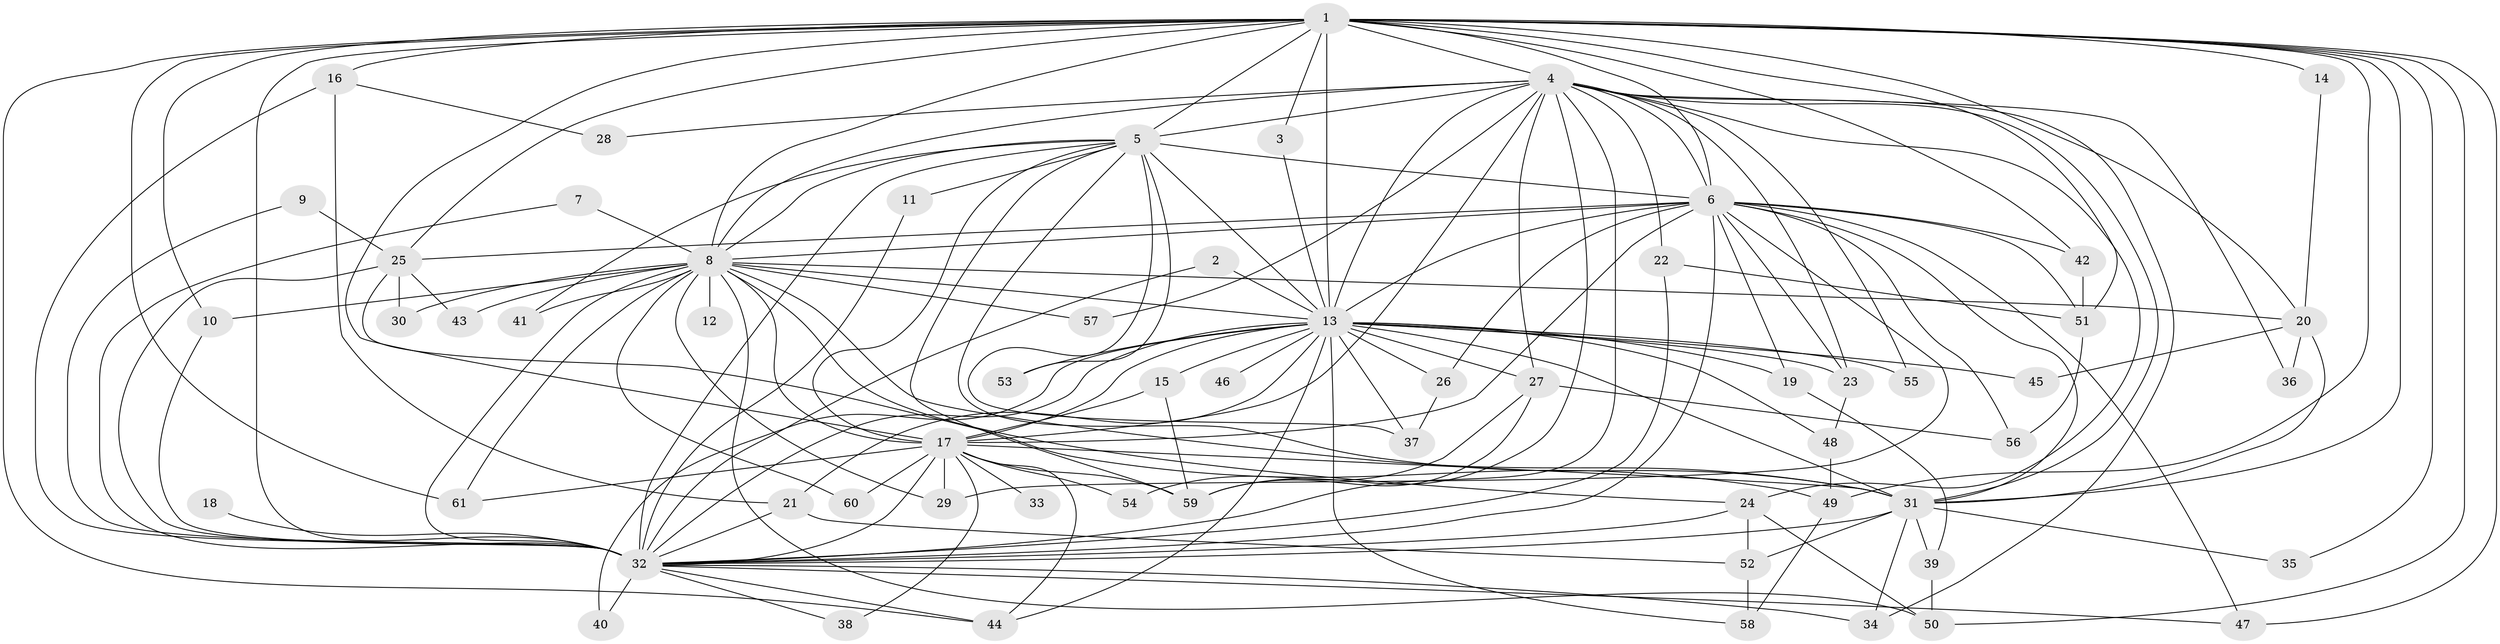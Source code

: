 // original degree distribution, {29: 0.019801980198019802, 15: 0.009900990099009901, 23: 0.009900990099009901, 18: 0.009900990099009901, 19: 0.009900990099009901, 25: 0.009900990099009901, 20: 0.019801980198019802, 16: 0.009900990099009901, 5: 0.04950495049504951, 3: 0.2079207920792079, 4: 0.039603960396039604, 2: 0.5742574257425742, 7: 0.019801980198019802, 6: 0.009900990099009901}
// Generated by graph-tools (version 1.1) at 2025/36/03/04/25 23:36:15]
// undirected, 61 vertices, 160 edges
graph export_dot {
  node [color=gray90,style=filled];
  1;
  2;
  3;
  4;
  5;
  6;
  7;
  8;
  9;
  10;
  11;
  12;
  13;
  14;
  15;
  16;
  17;
  18;
  19;
  20;
  21;
  22;
  23;
  24;
  25;
  26;
  27;
  28;
  29;
  30;
  31;
  32;
  33;
  34;
  35;
  36;
  37;
  38;
  39;
  40;
  41;
  42;
  43;
  44;
  45;
  46;
  47;
  48;
  49;
  50;
  51;
  52;
  53;
  54;
  55;
  56;
  57;
  58;
  59;
  60;
  61;
  1 -- 3 [weight=1.0];
  1 -- 4 [weight=3.0];
  1 -- 5 [weight=2.0];
  1 -- 6 [weight=2.0];
  1 -- 8 [weight=3.0];
  1 -- 10 [weight=1.0];
  1 -- 13 [weight=2.0];
  1 -- 14 [weight=1.0];
  1 -- 16 [weight=1.0];
  1 -- 17 [weight=2.0];
  1 -- 20 [weight=2.0];
  1 -- 25 [weight=1.0];
  1 -- 31 [weight=2.0];
  1 -- 32 [weight=3.0];
  1 -- 35 [weight=1.0];
  1 -- 42 [weight=1.0];
  1 -- 44 [weight=1.0];
  1 -- 47 [weight=1.0];
  1 -- 49 [weight=2.0];
  1 -- 50 [weight=1.0];
  1 -- 51 [weight=1.0];
  1 -- 61 [weight=1.0];
  2 -- 13 [weight=1.0];
  2 -- 32 [weight=1.0];
  3 -- 13 [weight=1.0];
  4 -- 5 [weight=2.0];
  4 -- 6 [weight=2.0];
  4 -- 8 [weight=1.0];
  4 -- 13 [weight=1.0];
  4 -- 17 [weight=1.0];
  4 -- 22 [weight=1.0];
  4 -- 23 [weight=1.0];
  4 -- 24 [weight=1.0];
  4 -- 27 [weight=1.0];
  4 -- 28 [weight=1.0];
  4 -- 31 [weight=1.0];
  4 -- 32 [weight=1.0];
  4 -- 34 [weight=1.0];
  4 -- 36 [weight=1.0];
  4 -- 55 [weight=1.0];
  4 -- 57 [weight=1.0];
  4 -- 59 [weight=2.0];
  5 -- 6 [weight=1.0];
  5 -- 8 [weight=1.0];
  5 -- 11 [weight=1.0];
  5 -- 13 [weight=1.0];
  5 -- 17 [weight=1.0];
  5 -- 31 [weight=1.0];
  5 -- 32 [weight=1.0];
  5 -- 37 [weight=1.0];
  5 -- 41 [weight=1.0];
  5 -- 53 [weight=1.0];
  5 -- 59 [weight=1.0];
  6 -- 8 [weight=1.0];
  6 -- 13 [weight=2.0];
  6 -- 17 [weight=2.0];
  6 -- 19 [weight=1.0];
  6 -- 23 [weight=1.0];
  6 -- 25 [weight=1.0];
  6 -- 26 [weight=1.0];
  6 -- 29 [weight=1.0];
  6 -- 31 [weight=1.0];
  6 -- 32 [weight=1.0];
  6 -- 42 [weight=1.0];
  6 -- 47 [weight=1.0];
  6 -- 51 [weight=1.0];
  6 -- 56 [weight=1.0];
  7 -- 8 [weight=1.0];
  7 -- 32 [weight=1.0];
  8 -- 10 [weight=1.0];
  8 -- 12 [weight=1.0];
  8 -- 13 [weight=1.0];
  8 -- 17 [weight=1.0];
  8 -- 20 [weight=1.0];
  8 -- 24 [weight=1.0];
  8 -- 29 [weight=1.0];
  8 -- 30 [weight=1.0];
  8 -- 31 [weight=1.0];
  8 -- 32 [weight=1.0];
  8 -- 41 [weight=2.0];
  8 -- 43 [weight=1.0];
  8 -- 50 [weight=1.0];
  8 -- 57 [weight=1.0];
  8 -- 60 [weight=1.0];
  8 -- 61 [weight=1.0];
  9 -- 25 [weight=1.0];
  9 -- 32 [weight=1.0];
  10 -- 32 [weight=1.0];
  11 -- 32 [weight=1.0];
  13 -- 15 [weight=1.0];
  13 -- 17 [weight=1.0];
  13 -- 19 [weight=1.0];
  13 -- 21 [weight=1.0];
  13 -- 23 [weight=1.0];
  13 -- 26 [weight=1.0];
  13 -- 27 [weight=1.0];
  13 -- 31 [weight=2.0];
  13 -- 32 [weight=1.0];
  13 -- 37 [weight=1.0];
  13 -- 40 [weight=1.0];
  13 -- 44 [weight=1.0];
  13 -- 45 [weight=1.0];
  13 -- 46 [weight=1.0];
  13 -- 48 [weight=1.0];
  13 -- 53 [weight=1.0];
  13 -- 55 [weight=1.0];
  13 -- 58 [weight=1.0];
  14 -- 20 [weight=1.0];
  15 -- 17 [weight=1.0];
  15 -- 59 [weight=1.0];
  16 -- 21 [weight=1.0];
  16 -- 28 [weight=1.0];
  16 -- 32 [weight=1.0];
  17 -- 29 [weight=1.0];
  17 -- 31 [weight=1.0];
  17 -- 32 [weight=1.0];
  17 -- 33 [weight=1.0];
  17 -- 38 [weight=1.0];
  17 -- 44 [weight=1.0];
  17 -- 54 [weight=1.0];
  17 -- 59 [weight=1.0];
  17 -- 60 [weight=1.0];
  17 -- 61 [weight=1.0];
  18 -- 32 [weight=2.0];
  19 -- 39 [weight=1.0];
  20 -- 31 [weight=1.0];
  20 -- 36 [weight=1.0];
  20 -- 45 [weight=1.0];
  21 -- 32 [weight=2.0];
  21 -- 52 [weight=1.0];
  22 -- 32 [weight=1.0];
  22 -- 51 [weight=1.0];
  23 -- 48 [weight=1.0];
  24 -- 32 [weight=1.0];
  24 -- 50 [weight=1.0];
  24 -- 52 [weight=1.0];
  25 -- 30 [weight=1.0];
  25 -- 32 [weight=1.0];
  25 -- 43 [weight=1.0];
  25 -- 49 [weight=1.0];
  26 -- 37 [weight=1.0];
  27 -- 54 [weight=1.0];
  27 -- 56 [weight=1.0];
  27 -- 59 [weight=1.0];
  31 -- 32 [weight=1.0];
  31 -- 34 [weight=1.0];
  31 -- 35 [weight=2.0];
  31 -- 39 [weight=1.0];
  31 -- 52 [weight=1.0];
  32 -- 34 [weight=1.0];
  32 -- 38 [weight=1.0];
  32 -- 40 [weight=1.0];
  32 -- 44 [weight=1.0];
  32 -- 47 [weight=1.0];
  39 -- 50 [weight=1.0];
  42 -- 51 [weight=1.0];
  48 -- 49 [weight=1.0];
  49 -- 58 [weight=1.0];
  51 -- 56 [weight=1.0];
  52 -- 58 [weight=1.0];
}

